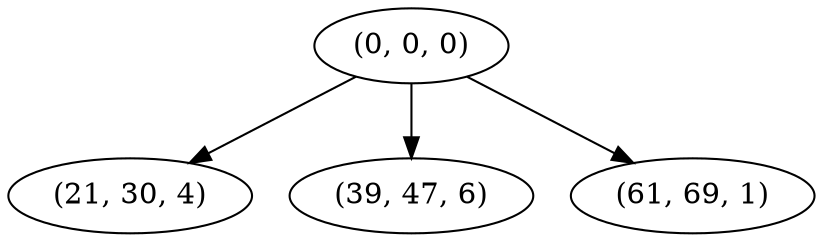 digraph tree {
    "(0, 0, 0)";
    "(21, 30, 4)";
    "(39, 47, 6)";
    "(61, 69, 1)";
    "(0, 0, 0)" -> "(21, 30, 4)";
    "(0, 0, 0)" -> "(39, 47, 6)";
    "(0, 0, 0)" -> "(61, 69, 1)";
}
